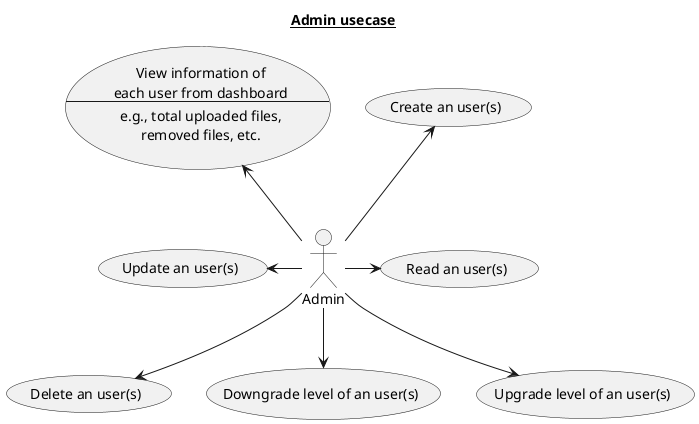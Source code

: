 @startuml
title
 <u>Admin usecase</u>
end title
usecase UC1 as "Create an user(s)"
usecase UC2 as "Update an user(s)"
usecase UC3 as "Read an user(s)"
usecase UC4 as "Delete an user(s)"
usecase UC5 as "View information of
each user from dashboard
--
e.g., total uploaded files,
removed files, etc."
usecase UC6 as "Downgrade level of an user(s)"
usecase UC7 as "Upgrade level of an user(s)"

Admin -up-> UC1
Admin -left-> UC2
Admin -right-> UC3
Admin -down-> UC4
Admin -up-> UC5
Admin -down-> UC6
Admin -down-> UC7
@enduml
